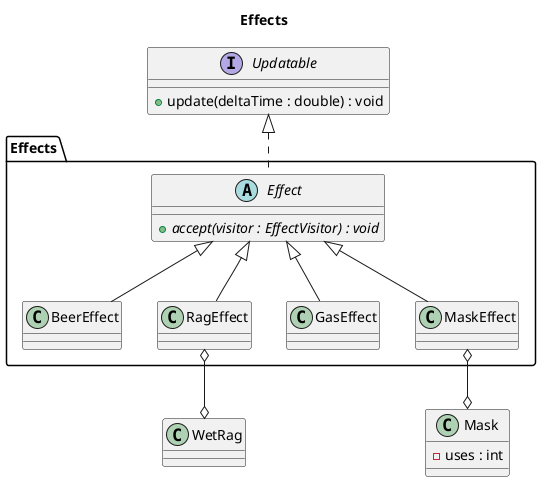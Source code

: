 @startuml effects

title Effects
' left to right direction

package Effects {
	abstract Effect {
		{abstract} + accept(visitor : EffectVisitor) : void
	}

	class BeerEffect
	class RagEffect
	class GasEffect
	class MaskEffect

	Effect <|-- BeerEffect
	Effect <|-- RagEffect
	Effect <|-- GasEffect
	Effect <|-- MaskEffect
}

interface Updatable {
	+ update(deltaTime : double) : void
}

class Mask {
	- uses : int
}
Updatable <|.- Effect

RagEffect o--o WetRag
MaskEffect o--o Mask

@enduml